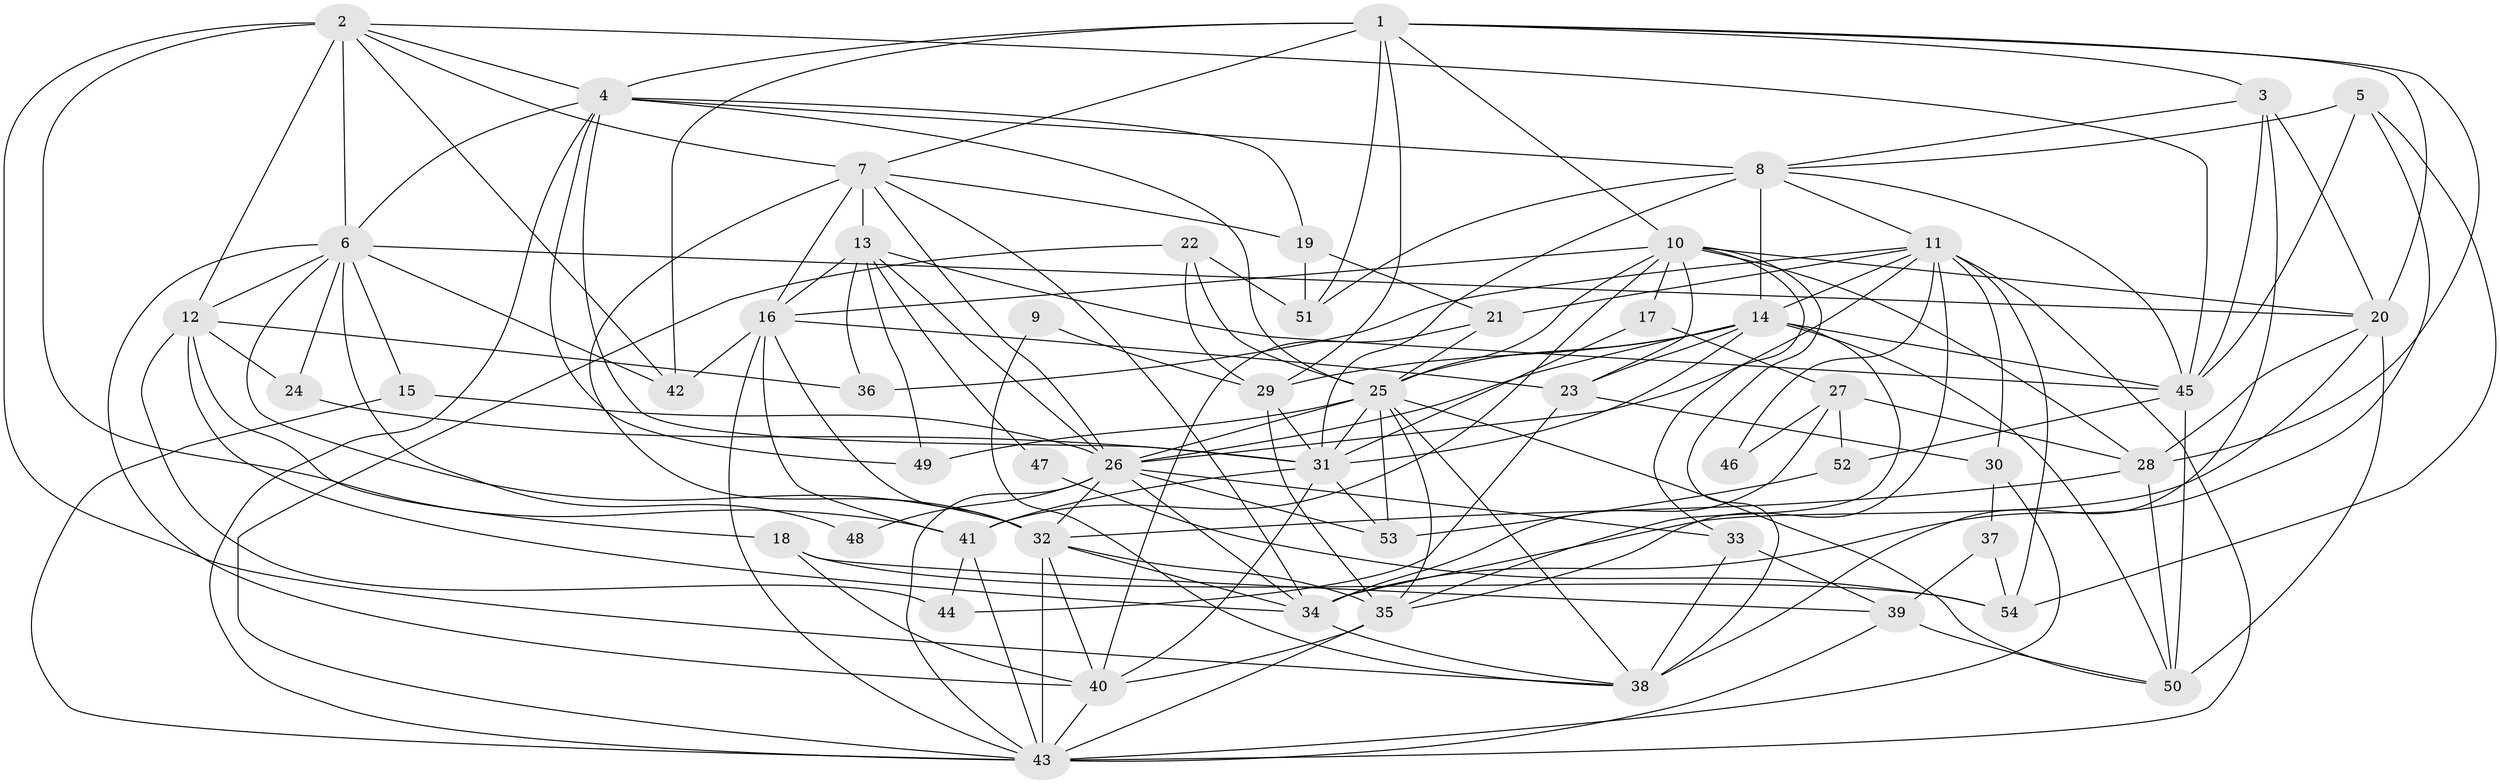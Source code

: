 // original degree distribution, {3: 0.291044776119403, 5: 0.1791044776119403, 4: 0.19402985074626866, 2: 0.16417910447761194, 7: 0.05223880597014925, 6: 0.09701492537313433, 8: 0.022388059701492536}
// Generated by graph-tools (version 1.1) at 2025/51/03/04/25 22:51:03]
// undirected, 54 vertices, 162 edges
graph export_dot {
  node [color=gray90,style=filled];
  1;
  2;
  3;
  4;
  5;
  6;
  7;
  8;
  9;
  10;
  11;
  12;
  13;
  14;
  15;
  16;
  17;
  18;
  19;
  20;
  21;
  22;
  23;
  24;
  25;
  26;
  27;
  28;
  29;
  30;
  31;
  32;
  33;
  34;
  35;
  36;
  37;
  38;
  39;
  40;
  41;
  42;
  43;
  44;
  45;
  46;
  47;
  48;
  49;
  50;
  51;
  52;
  53;
  54;
  1 -- 3 [weight=1.0];
  1 -- 4 [weight=1.0];
  1 -- 7 [weight=1.0];
  1 -- 10 [weight=1.0];
  1 -- 20 [weight=1.0];
  1 -- 28 [weight=1.0];
  1 -- 29 [weight=1.0];
  1 -- 42 [weight=1.0];
  1 -- 51 [weight=2.0];
  2 -- 4 [weight=1.0];
  2 -- 6 [weight=2.0];
  2 -- 7 [weight=1.0];
  2 -- 12 [weight=1.0];
  2 -- 38 [weight=1.0];
  2 -- 41 [weight=1.0];
  2 -- 42 [weight=1.0];
  2 -- 45 [weight=1.0];
  3 -- 8 [weight=1.0];
  3 -- 20 [weight=1.0];
  3 -- 38 [weight=1.0];
  3 -- 45 [weight=1.0];
  4 -- 6 [weight=1.0];
  4 -- 8 [weight=1.0];
  4 -- 19 [weight=1.0];
  4 -- 25 [weight=2.0];
  4 -- 31 [weight=1.0];
  4 -- 43 [weight=1.0];
  4 -- 49 [weight=1.0];
  5 -- 8 [weight=1.0];
  5 -- 34 [weight=1.0];
  5 -- 45 [weight=1.0];
  5 -- 54 [weight=1.0];
  6 -- 12 [weight=2.0];
  6 -- 15 [weight=1.0];
  6 -- 20 [weight=2.0];
  6 -- 24 [weight=1.0];
  6 -- 32 [weight=1.0];
  6 -- 40 [weight=1.0];
  6 -- 42 [weight=2.0];
  6 -- 48 [weight=1.0];
  7 -- 13 [weight=2.0];
  7 -- 16 [weight=2.0];
  7 -- 19 [weight=1.0];
  7 -- 26 [weight=2.0];
  7 -- 32 [weight=2.0];
  7 -- 34 [weight=1.0];
  8 -- 11 [weight=1.0];
  8 -- 14 [weight=2.0];
  8 -- 31 [weight=1.0];
  8 -- 45 [weight=1.0];
  8 -- 51 [weight=1.0];
  9 -- 29 [weight=1.0];
  9 -- 38 [weight=1.0];
  10 -- 16 [weight=1.0];
  10 -- 17 [weight=1.0];
  10 -- 20 [weight=1.0];
  10 -- 23 [weight=1.0];
  10 -- 25 [weight=1.0];
  10 -- 28 [weight=1.0];
  10 -- 33 [weight=1.0];
  10 -- 38 [weight=1.0];
  10 -- 41 [weight=1.0];
  11 -- 14 [weight=2.0];
  11 -- 21 [weight=1.0];
  11 -- 26 [weight=1.0];
  11 -- 30 [weight=3.0];
  11 -- 35 [weight=1.0];
  11 -- 36 [weight=1.0];
  11 -- 43 [weight=1.0];
  11 -- 46 [weight=1.0];
  11 -- 54 [weight=1.0];
  12 -- 18 [weight=1.0];
  12 -- 24 [weight=1.0];
  12 -- 34 [weight=2.0];
  12 -- 36 [weight=1.0];
  12 -- 44 [weight=1.0];
  13 -- 16 [weight=2.0];
  13 -- 26 [weight=1.0];
  13 -- 36 [weight=1.0];
  13 -- 45 [weight=1.0];
  13 -- 47 [weight=1.0];
  13 -- 49 [weight=1.0];
  14 -- 23 [weight=1.0];
  14 -- 25 [weight=2.0];
  14 -- 26 [weight=1.0];
  14 -- 29 [weight=1.0];
  14 -- 31 [weight=1.0];
  14 -- 35 [weight=2.0];
  14 -- 45 [weight=1.0];
  14 -- 50 [weight=1.0];
  15 -- 26 [weight=1.0];
  15 -- 43 [weight=1.0];
  16 -- 23 [weight=1.0];
  16 -- 32 [weight=1.0];
  16 -- 41 [weight=1.0];
  16 -- 42 [weight=1.0];
  16 -- 43 [weight=1.0];
  17 -- 27 [weight=1.0];
  17 -- 31 [weight=1.0];
  18 -- 39 [weight=1.0];
  18 -- 40 [weight=1.0];
  18 -- 54 [weight=1.0];
  19 -- 21 [weight=1.0];
  19 -- 51 [weight=2.0];
  20 -- 28 [weight=1.0];
  20 -- 34 [weight=1.0];
  20 -- 50 [weight=1.0];
  21 -- 25 [weight=1.0];
  21 -- 40 [weight=1.0];
  22 -- 25 [weight=1.0];
  22 -- 29 [weight=1.0];
  22 -- 43 [weight=1.0];
  22 -- 51 [weight=1.0];
  23 -- 30 [weight=1.0];
  23 -- 44 [weight=1.0];
  24 -- 31 [weight=1.0];
  25 -- 26 [weight=1.0];
  25 -- 31 [weight=1.0];
  25 -- 35 [weight=1.0];
  25 -- 38 [weight=1.0];
  25 -- 49 [weight=1.0];
  25 -- 50 [weight=1.0];
  25 -- 53 [weight=1.0];
  26 -- 32 [weight=2.0];
  26 -- 33 [weight=1.0];
  26 -- 34 [weight=1.0];
  26 -- 43 [weight=1.0];
  26 -- 48 [weight=1.0];
  26 -- 53 [weight=1.0];
  27 -- 28 [weight=1.0];
  27 -- 34 [weight=1.0];
  27 -- 46 [weight=1.0];
  27 -- 52 [weight=1.0];
  28 -- 32 [weight=1.0];
  28 -- 50 [weight=1.0];
  29 -- 31 [weight=1.0];
  29 -- 35 [weight=1.0];
  30 -- 37 [weight=1.0];
  30 -- 43 [weight=1.0];
  31 -- 40 [weight=1.0];
  31 -- 41 [weight=1.0];
  31 -- 53 [weight=1.0];
  32 -- 34 [weight=1.0];
  32 -- 35 [weight=2.0];
  32 -- 40 [weight=1.0];
  32 -- 43 [weight=2.0];
  33 -- 38 [weight=1.0];
  33 -- 39 [weight=1.0];
  34 -- 38 [weight=1.0];
  35 -- 40 [weight=1.0];
  35 -- 43 [weight=1.0];
  37 -- 39 [weight=1.0];
  37 -- 54 [weight=1.0];
  39 -- 43 [weight=2.0];
  39 -- 50 [weight=1.0];
  40 -- 43 [weight=1.0];
  41 -- 43 [weight=1.0];
  41 -- 44 [weight=1.0];
  45 -- 50 [weight=1.0];
  45 -- 52 [weight=1.0];
  47 -- 54 [weight=1.0];
  52 -- 53 [weight=1.0];
}
